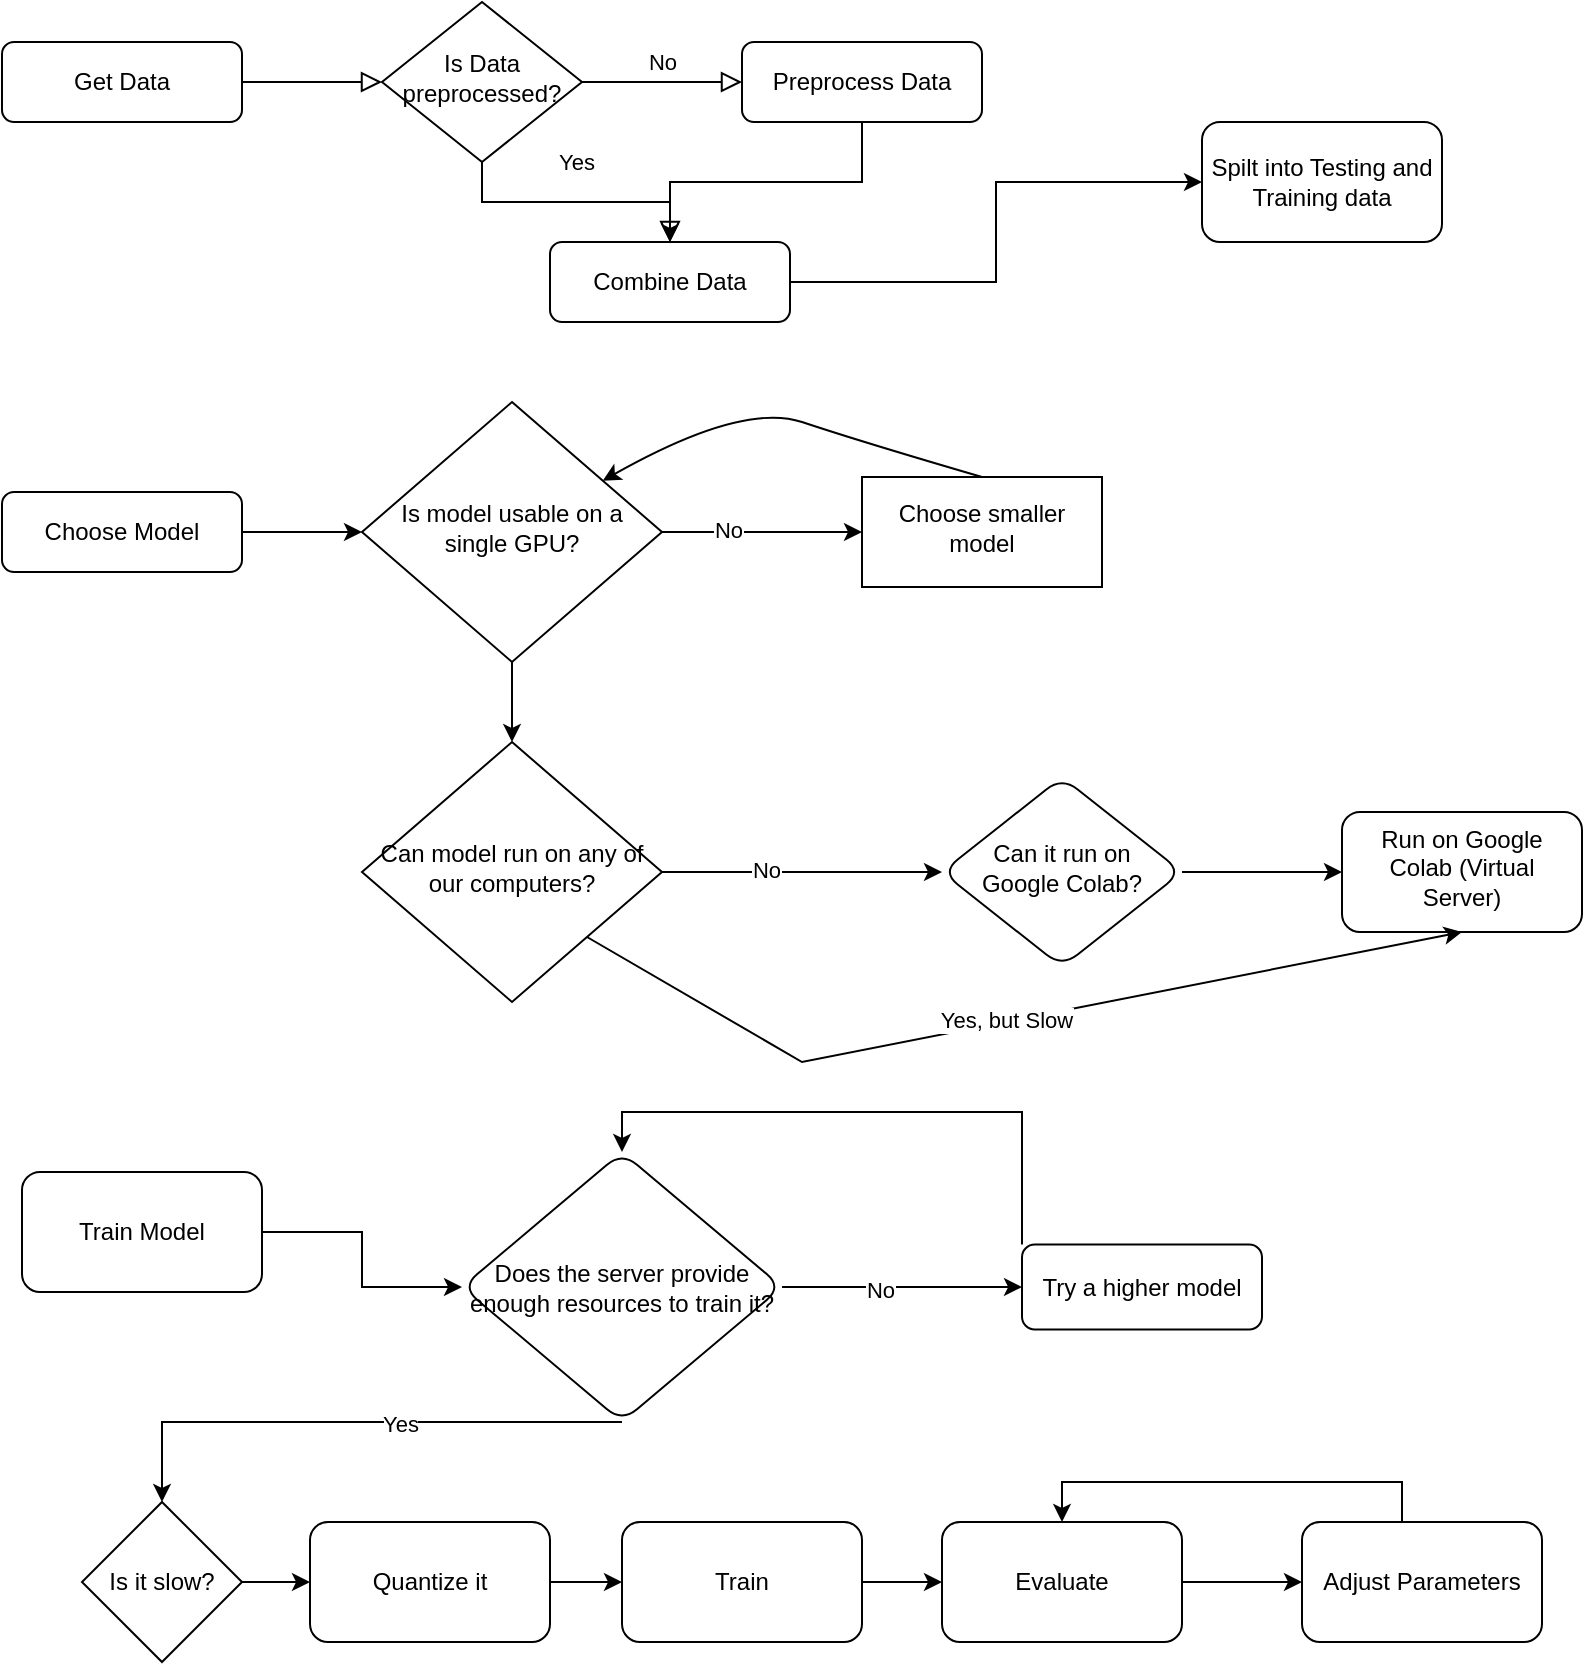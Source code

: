 <mxfile version="25.0.3">
  <diagram id="C5RBs43oDa-KdzZeNtuy" name="Page-1">
    <mxGraphModel dx="880" dy="426" grid="1" gridSize="10" guides="1" tooltips="1" connect="1" arrows="1" fold="1" page="1" pageScale="1" pageWidth="827" pageHeight="1169" math="0" shadow="0">
      <root>
        <mxCell id="WIyWlLk6GJQsqaUBKTNV-0" />
        <mxCell id="WIyWlLk6GJQsqaUBKTNV-1" parent="WIyWlLk6GJQsqaUBKTNV-0" />
        <mxCell id="WIyWlLk6GJQsqaUBKTNV-2" value="" style="rounded=0;html=1;jettySize=auto;orthogonalLoop=1;fontSize=11;endArrow=block;endFill=0;endSize=8;strokeWidth=1;shadow=0;labelBackgroundColor=none;edgeStyle=orthogonalEdgeStyle;" parent="WIyWlLk6GJQsqaUBKTNV-1" source="WIyWlLk6GJQsqaUBKTNV-3" target="WIyWlLk6GJQsqaUBKTNV-6" edge="1">
          <mxGeometry relative="1" as="geometry" />
        </mxCell>
        <mxCell id="WIyWlLk6GJQsqaUBKTNV-3" value="Get Data" style="rounded=1;whiteSpace=wrap;html=1;fontSize=12;glass=0;strokeWidth=1;shadow=0;" parent="WIyWlLk6GJQsqaUBKTNV-1" vertex="1">
          <mxGeometry x="20" y="20" width="120" height="40" as="geometry" />
        </mxCell>
        <mxCell id="WIyWlLk6GJQsqaUBKTNV-4" value="Yes" style="rounded=0;html=1;jettySize=auto;orthogonalLoop=1;fontSize=11;endArrow=block;endFill=0;endSize=8;strokeWidth=1;shadow=0;labelBackgroundColor=none;edgeStyle=orthogonalEdgeStyle;entryX=0.5;entryY=0;entryDx=0;entryDy=0;" parent="WIyWlLk6GJQsqaUBKTNV-1" source="WIyWlLk6GJQsqaUBKTNV-6" target="WIyWlLk6GJQsqaUBKTNV-12" edge="1">
          <mxGeometry y="20" relative="1" as="geometry">
            <mxPoint as="offset" />
          </mxGeometry>
        </mxCell>
        <mxCell id="WIyWlLk6GJQsqaUBKTNV-5" value="No" style="edgeStyle=orthogonalEdgeStyle;rounded=0;html=1;jettySize=auto;orthogonalLoop=1;fontSize=11;endArrow=block;endFill=0;endSize=8;strokeWidth=1;shadow=0;labelBackgroundColor=none;" parent="WIyWlLk6GJQsqaUBKTNV-1" source="WIyWlLk6GJQsqaUBKTNV-6" target="WIyWlLk6GJQsqaUBKTNV-7" edge="1">
          <mxGeometry y="10" relative="1" as="geometry">
            <mxPoint as="offset" />
          </mxGeometry>
        </mxCell>
        <mxCell id="WIyWlLk6GJQsqaUBKTNV-6" value="Is Data preprocessed?" style="rhombus;whiteSpace=wrap;html=1;shadow=0;fontFamily=Helvetica;fontSize=12;align=center;strokeWidth=1;spacing=6;spacingTop=-4;" parent="WIyWlLk6GJQsqaUBKTNV-1" vertex="1">
          <mxGeometry x="210" width="100" height="80" as="geometry" />
        </mxCell>
        <mxCell id="j-cMHB_TBP6j0YFkZeO8-0" style="edgeStyle=orthogonalEdgeStyle;rounded=0;orthogonalLoop=1;jettySize=auto;html=1;exitX=0.5;exitY=1;exitDx=0;exitDy=0;" edge="1" parent="WIyWlLk6GJQsqaUBKTNV-1" source="WIyWlLk6GJQsqaUBKTNV-7" target="WIyWlLk6GJQsqaUBKTNV-12">
          <mxGeometry relative="1" as="geometry" />
        </mxCell>
        <mxCell id="WIyWlLk6GJQsqaUBKTNV-7" value="Preprocess Data" style="rounded=1;whiteSpace=wrap;html=1;fontSize=12;glass=0;strokeWidth=1;shadow=0;" parent="WIyWlLk6GJQsqaUBKTNV-1" vertex="1">
          <mxGeometry x="390" y="20" width="120" height="40" as="geometry" />
        </mxCell>
        <mxCell id="j-cMHB_TBP6j0YFkZeO8-4" style="edgeStyle=orthogonalEdgeStyle;rounded=0;orthogonalLoop=1;jettySize=auto;html=1;exitX=1;exitY=0.5;exitDx=0;exitDy=0;entryX=0;entryY=0.5;entryDx=0;entryDy=0;" edge="1" parent="WIyWlLk6GJQsqaUBKTNV-1" source="WIyWlLk6GJQsqaUBKTNV-11" target="j-cMHB_TBP6j0YFkZeO8-3">
          <mxGeometry relative="1" as="geometry" />
        </mxCell>
        <mxCell id="WIyWlLk6GJQsqaUBKTNV-11" value="Choose Model" style="rounded=1;whiteSpace=wrap;html=1;fontSize=12;glass=0;strokeWidth=1;shadow=0;" parent="WIyWlLk6GJQsqaUBKTNV-1" vertex="1">
          <mxGeometry x="20" y="245" width="120" height="40" as="geometry" />
        </mxCell>
        <mxCell id="j-cMHB_TBP6j0YFkZeO8-1" style="edgeStyle=orthogonalEdgeStyle;rounded=0;orthogonalLoop=1;jettySize=auto;html=1;exitX=1;exitY=0.5;exitDx=0;exitDy=0;" edge="1" parent="WIyWlLk6GJQsqaUBKTNV-1" source="WIyWlLk6GJQsqaUBKTNV-12" target="j-cMHB_TBP6j0YFkZeO8-2">
          <mxGeometry relative="1" as="geometry">
            <mxPoint x="580" y="140" as="targetPoint" />
          </mxGeometry>
        </mxCell>
        <mxCell id="WIyWlLk6GJQsqaUBKTNV-12" value="Combine Data" style="rounded=1;whiteSpace=wrap;html=1;fontSize=12;glass=0;strokeWidth=1;shadow=0;" parent="WIyWlLk6GJQsqaUBKTNV-1" vertex="1">
          <mxGeometry x="294" y="120" width="120" height="40" as="geometry" />
        </mxCell>
        <mxCell id="j-cMHB_TBP6j0YFkZeO8-2" value="Spilt into Testing and Training data" style="rounded=1;whiteSpace=wrap;html=1;" vertex="1" parent="WIyWlLk6GJQsqaUBKTNV-1">
          <mxGeometry x="620" y="60" width="120" height="60" as="geometry" />
        </mxCell>
        <mxCell id="j-cMHB_TBP6j0YFkZeO8-6" value="" style="edgeStyle=orthogonalEdgeStyle;rounded=0;orthogonalLoop=1;jettySize=auto;html=1;" edge="1" parent="WIyWlLk6GJQsqaUBKTNV-1" source="j-cMHB_TBP6j0YFkZeO8-3" target="j-cMHB_TBP6j0YFkZeO8-5">
          <mxGeometry relative="1" as="geometry" />
        </mxCell>
        <mxCell id="j-cMHB_TBP6j0YFkZeO8-7" value="No" style="edgeLabel;html=1;align=center;verticalAlign=middle;resizable=0;points=[];" vertex="1" connectable="0" parent="j-cMHB_TBP6j0YFkZeO8-6">
          <mxGeometry x="-0.347" y="1" relative="1" as="geometry">
            <mxPoint as="offset" />
          </mxGeometry>
        </mxCell>
        <mxCell id="j-cMHB_TBP6j0YFkZeO8-10" value="" style="edgeStyle=orthogonalEdgeStyle;rounded=0;orthogonalLoop=1;jettySize=auto;html=1;" edge="1" parent="WIyWlLk6GJQsqaUBKTNV-1" source="j-cMHB_TBP6j0YFkZeO8-3" target="j-cMHB_TBP6j0YFkZeO8-9">
          <mxGeometry relative="1" as="geometry" />
        </mxCell>
        <mxCell id="j-cMHB_TBP6j0YFkZeO8-3" value="Is model usable on a single GPU?" style="rhombus;whiteSpace=wrap;html=1;shadow=0;fontFamily=Helvetica;fontSize=12;align=center;strokeWidth=1;spacing=6;spacingTop=-4;" vertex="1" parent="WIyWlLk6GJQsqaUBKTNV-1">
          <mxGeometry x="200" y="200" width="150" height="130" as="geometry" />
        </mxCell>
        <mxCell id="j-cMHB_TBP6j0YFkZeO8-5" value="Choose smaller model" style="whiteSpace=wrap;html=1;shadow=0;strokeWidth=1;spacing=6;spacingTop=-4;" vertex="1" parent="WIyWlLk6GJQsqaUBKTNV-1">
          <mxGeometry x="450" y="237.5" width="120" height="55" as="geometry" />
        </mxCell>
        <mxCell id="j-cMHB_TBP6j0YFkZeO8-8" value="" style="curved=1;endArrow=classic;html=1;rounded=0;exitX=0.5;exitY=0;exitDx=0;exitDy=0;" edge="1" parent="WIyWlLk6GJQsqaUBKTNV-1" source="j-cMHB_TBP6j0YFkZeO8-5" target="j-cMHB_TBP6j0YFkZeO8-3">
          <mxGeometry width="50" height="50" relative="1" as="geometry">
            <mxPoint x="400" y="240" as="sourcePoint" />
            <mxPoint x="440" y="200" as="targetPoint" />
            <Array as="points">
              <mxPoint x="450" y="220" />
              <mxPoint x="390" y="200" />
            </Array>
          </mxGeometry>
        </mxCell>
        <mxCell id="j-cMHB_TBP6j0YFkZeO8-12" value="" style="edgeStyle=orthogonalEdgeStyle;rounded=0;orthogonalLoop=1;jettySize=auto;html=1;entryX=0;entryY=0.5;entryDx=0;entryDy=0;" edge="1" parent="WIyWlLk6GJQsqaUBKTNV-1" source="j-cMHB_TBP6j0YFkZeO8-9" target="j-cMHB_TBP6j0YFkZeO8-19">
          <mxGeometry relative="1" as="geometry">
            <mxPoint x="450" y="435" as="targetPoint" />
          </mxGeometry>
        </mxCell>
        <mxCell id="j-cMHB_TBP6j0YFkZeO8-16" value="No" style="edgeLabel;html=1;align=center;verticalAlign=middle;resizable=0;points=[];" vertex="1" connectable="0" parent="j-cMHB_TBP6j0YFkZeO8-12">
          <mxGeometry x="-0.263" y="1" relative="1" as="geometry">
            <mxPoint as="offset" />
          </mxGeometry>
        </mxCell>
        <mxCell id="j-cMHB_TBP6j0YFkZeO8-9" value="Can model run on any of our computers?" style="rhombus;whiteSpace=wrap;html=1;shadow=0;fontFamily=Helvetica;fontSize=12;align=center;strokeWidth=1;spacing=6;spacingTop=-4;" vertex="1" parent="WIyWlLk6GJQsqaUBKTNV-1">
          <mxGeometry x="200" y="370" width="150" height="130" as="geometry" />
        </mxCell>
        <mxCell id="j-cMHB_TBP6j0YFkZeO8-11" value="Run on Google Colab (Virtual Server)" style="rounded=1;whiteSpace=wrap;html=1;shadow=0;strokeWidth=1;spacing=6;spacingTop=-4;" vertex="1" parent="WIyWlLk6GJQsqaUBKTNV-1">
          <mxGeometry x="690" y="405" width="120" height="60" as="geometry" />
        </mxCell>
        <mxCell id="j-cMHB_TBP6j0YFkZeO8-14" value="" style="endArrow=classic;html=1;rounded=0;exitX=1;exitY=1;exitDx=0;exitDy=0;entryX=0.5;entryY=1;entryDx=0;entryDy=0;" edge="1" parent="WIyWlLk6GJQsqaUBKTNV-1" source="j-cMHB_TBP6j0YFkZeO8-9" target="j-cMHB_TBP6j0YFkZeO8-11">
          <mxGeometry width="50" height="50" relative="1" as="geometry">
            <mxPoint x="460" y="555" as="sourcePoint" />
            <mxPoint x="510" y="505" as="targetPoint" />
            <Array as="points">
              <mxPoint x="420" y="530" />
            </Array>
          </mxGeometry>
        </mxCell>
        <mxCell id="j-cMHB_TBP6j0YFkZeO8-17" value="Yes, but Slow" style="edgeLabel;html=1;align=center;verticalAlign=middle;resizable=0;points=[];" vertex="1" connectable="0" parent="j-cMHB_TBP6j0YFkZeO8-14">
          <mxGeometry x="-0.008" y="1" relative="1" as="geometry">
            <mxPoint as="offset" />
          </mxGeometry>
        </mxCell>
        <mxCell id="j-cMHB_TBP6j0YFkZeO8-21" style="edgeStyle=orthogonalEdgeStyle;rounded=0;orthogonalLoop=1;jettySize=auto;html=1;exitX=1;exitY=0.5;exitDx=0;exitDy=0;entryX=0;entryY=0.5;entryDx=0;entryDy=0;" edge="1" parent="WIyWlLk6GJQsqaUBKTNV-1" source="j-cMHB_TBP6j0YFkZeO8-19" target="j-cMHB_TBP6j0YFkZeO8-11">
          <mxGeometry relative="1" as="geometry" />
        </mxCell>
        <mxCell id="j-cMHB_TBP6j0YFkZeO8-19" value="Can it run on Google Colab?" style="rhombus;whiteSpace=wrap;html=1;rounded=1;shadow=0;strokeWidth=1;spacing=6;spacingTop=-4;" vertex="1" parent="WIyWlLk6GJQsqaUBKTNV-1">
          <mxGeometry x="490" y="387.5" width="120" height="95" as="geometry" />
        </mxCell>
        <mxCell id="j-cMHB_TBP6j0YFkZeO8-24" value="" style="edgeStyle=orthogonalEdgeStyle;rounded=0;orthogonalLoop=1;jettySize=auto;html=1;" edge="1" parent="WIyWlLk6GJQsqaUBKTNV-1" source="j-cMHB_TBP6j0YFkZeO8-22" target="j-cMHB_TBP6j0YFkZeO8-23">
          <mxGeometry relative="1" as="geometry" />
        </mxCell>
        <mxCell id="j-cMHB_TBP6j0YFkZeO8-22" value="Train Model" style="rounded=1;whiteSpace=wrap;html=1;" vertex="1" parent="WIyWlLk6GJQsqaUBKTNV-1">
          <mxGeometry x="30" y="585" width="120" height="60" as="geometry" />
        </mxCell>
        <mxCell id="j-cMHB_TBP6j0YFkZeO8-26" value="" style="edgeStyle=orthogonalEdgeStyle;rounded=0;orthogonalLoop=1;jettySize=auto;html=1;" edge="1" parent="WIyWlLk6GJQsqaUBKTNV-1" source="j-cMHB_TBP6j0YFkZeO8-23" target="j-cMHB_TBP6j0YFkZeO8-25">
          <mxGeometry relative="1" as="geometry" />
        </mxCell>
        <mxCell id="j-cMHB_TBP6j0YFkZeO8-27" value="No" style="edgeLabel;html=1;align=center;verticalAlign=middle;resizable=0;points=[];" vertex="1" connectable="0" parent="j-cMHB_TBP6j0YFkZeO8-26">
          <mxGeometry x="-0.18" relative="1" as="geometry">
            <mxPoint y="1" as="offset" />
          </mxGeometry>
        </mxCell>
        <mxCell id="j-cMHB_TBP6j0YFkZeO8-29" style="edgeStyle=orthogonalEdgeStyle;rounded=0;orthogonalLoop=1;jettySize=auto;html=1;exitX=0.5;exitY=1;exitDx=0;exitDy=0;entryX=0.5;entryY=0;entryDx=0;entryDy=0;" edge="1" parent="WIyWlLk6GJQsqaUBKTNV-1" source="j-cMHB_TBP6j0YFkZeO8-23" target="j-cMHB_TBP6j0YFkZeO8-31">
          <mxGeometry relative="1" as="geometry">
            <mxPoint x="330" y="770" as="targetPoint" />
            <Array as="points">
              <mxPoint x="100" y="710" />
            </Array>
          </mxGeometry>
        </mxCell>
        <mxCell id="j-cMHB_TBP6j0YFkZeO8-30" value="Yes" style="edgeLabel;html=1;align=center;verticalAlign=middle;resizable=0;points=[];" vertex="1" connectable="0" parent="j-cMHB_TBP6j0YFkZeO8-29">
          <mxGeometry x="-0.174" y="1" relative="1" as="geometry">
            <mxPoint as="offset" />
          </mxGeometry>
        </mxCell>
        <mxCell id="j-cMHB_TBP6j0YFkZeO8-23" value="Does the server provide enough resources to train it?" style="rhombus;whiteSpace=wrap;html=1;rounded=1;" vertex="1" parent="WIyWlLk6GJQsqaUBKTNV-1">
          <mxGeometry x="250" y="575" width="160" height="135" as="geometry" />
        </mxCell>
        <mxCell id="j-cMHB_TBP6j0YFkZeO8-28" style="edgeStyle=orthogonalEdgeStyle;rounded=0;orthogonalLoop=1;jettySize=auto;html=1;exitX=0;exitY=0;exitDx=0;exitDy=0;entryX=0.5;entryY=0;entryDx=0;entryDy=0;" edge="1" parent="WIyWlLk6GJQsqaUBKTNV-1" source="j-cMHB_TBP6j0YFkZeO8-25" target="j-cMHB_TBP6j0YFkZeO8-23">
          <mxGeometry relative="1" as="geometry" />
        </mxCell>
        <mxCell id="j-cMHB_TBP6j0YFkZeO8-25" value="Try a higher model" style="whiteSpace=wrap;html=1;rounded=1;" vertex="1" parent="WIyWlLk6GJQsqaUBKTNV-1">
          <mxGeometry x="530" y="621.25" width="120" height="42.5" as="geometry" />
        </mxCell>
        <mxCell id="j-cMHB_TBP6j0YFkZeO8-33" value="" style="edgeStyle=orthogonalEdgeStyle;rounded=0;orthogonalLoop=1;jettySize=auto;html=1;" edge="1" parent="WIyWlLk6GJQsqaUBKTNV-1" source="j-cMHB_TBP6j0YFkZeO8-31" target="j-cMHB_TBP6j0YFkZeO8-32">
          <mxGeometry relative="1" as="geometry" />
        </mxCell>
        <mxCell id="j-cMHB_TBP6j0YFkZeO8-31" value="Is it slow?" style="rhombus;whiteSpace=wrap;html=1;" vertex="1" parent="WIyWlLk6GJQsqaUBKTNV-1">
          <mxGeometry x="60" y="750" width="80" height="80" as="geometry" />
        </mxCell>
        <mxCell id="j-cMHB_TBP6j0YFkZeO8-35" value="" style="edgeStyle=orthogonalEdgeStyle;rounded=0;orthogonalLoop=1;jettySize=auto;html=1;" edge="1" parent="WIyWlLk6GJQsqaUBKTNV-1" source="j-cMHB_TBP6j0YFkZeO8-32" target="j-cMHB_TBP6j0YFkZeO8-34">
          <mxGeometry relative="1" as="geometry" />
        </mxCell>
        <mxCell id="j-cMHB_TBP6j0YFkZeO8-32" value="Quantize it" style="rounded=1;whiteSpace=wrap;html=1;" vertex="1" parent="WIyWlLk6GJQsqaUBKTNV-1">
          <mxGeometry x="174" y="760" width="120" height="60" as="geometry" />
        </mxCell>
        <mxCell id="j-cMHB_TBP6j0YFkZeO8-40" value="" style="edgeStyle=orthogonalEdgeStyle;rounded=0;orthogonalLoop=1;jettySize=auto;html=1;" edge="1" parent="WIyWlLk6GJQsqaUBKTNV-1" source="j-cMHB_TBP6j0YFkZeO8-34" target="j-cMHB_TBP6j0YFkZeO8-39">
          <mxGeometry relative="1" as="geometry" />
        </mxCell>
        <mxCell id="j-cMHB_TBP6j0YFkZeO8-34" value="Train" style="whiteSpace=wrap;html=1;rounded=1;" vertex="1" parent="WIyWlLk6GJQsqaUBKTNV-1">
          <mxGeometry x="330" y="760" width="120" height="60" as="geometry" />
        </mxCell>
        <mxCell id="j-cMHB_TBP6j0YFkZeO8-42" style="edgeStyle=orthogonalEdgeStyle;rounded=0;orthogonalLoop=1;jettySize=auto;html=1;entryX=0.5;entryY=0;entryDx=0;entryDy=0;" edge="1" parent="WIyWlLk6GJQsqaUBKTNV-1" source="j-cMHB_TBP6j0YFkZeO8-36" target="j-cMHB_TBP6j0YFkZeO8-39">
          <mxGeometry relative="1" as="geometry">
            <Array as="points">
              <mxPoint x="720" y="740" />
              <mxPoint x="550" y="740" />
            </Array>
          </mxGeometry>
        </mxCell>
        <mxCell id="j-cMHB_TBP6j0YFkZeO8-36" value="Adjust Parameters" style="whiteSpace=wrap;html=1;rounded=1;" vertex="1" parent="WIyWlLk6GJQsqaUBKTNV-1">
          <mxGeometry x="670" y="760" width="120" height="60" as="geometry" />
        </mxCell>
        <mxCell id="j-cMHB_TBP6j0YFkZeO8-41" style="edgeStyle=orthogonalEdgeStyle;rounded=0;orthogonalLoop=1;jettySize=auto;html=1;entryX=0;entryY=0.5;entryDx=0;entryDy=0;" edge="1" parent="WIyWlLk6GJQsqaUBKTNV-1" source="j-cMHB_TBP6j0YFkZeO8-39" target="j-cMHB_TBP6j0YFkZeO8-36">
          <mxGeometry relative="1" as="geometry" />
        </mxCell>
        <mxCell id="j-cMHB_TBP6j0YFkZeO8-39" value="Evaluate" style="whiteSpace=wrap;html=1;rounded=1;" vertex="1" parent="WIyWlLk6GJQsqaUBKTNV-1">
          <mxGeometry x="490" y="760" width="120" height="60" as="geometry" />
        </mxCell>
      </root>
    </mxGraphModel>
  </diagram>
</mxfile>
